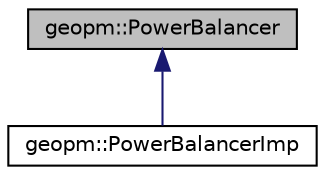 digraph "geopm::PowerBalancer"
{
 // LATEX_PDF_SIZE
  edge [fontname="Helvetica",fontsize="10",labelfontname="Helvetica",labelfontsize="10"];
  node [fontname="Helvetica",fontsize="10",shape=record];
  Node1 [label="geopm::PowerBalancer",height=0.2,width=0.4,color="black", fillcolor="grey75", style="filled", fontcolor="black",tooltip="Stay within a power cap but redistribute power to optimize performance. An average per compute node p..."];
  Node1 -> Node2 [dir="back",color="midnightblue",fontsize="10",style="solid",fontname="Helvetica"];
  Node2 [label="geopm::PowerBalancerImp",height=0.2,width=0.4,color="black", fillcolor="white", style="filled",URL="$classgeopm_1_1_power_balancer_imp.html",tooltip=" "];
}
